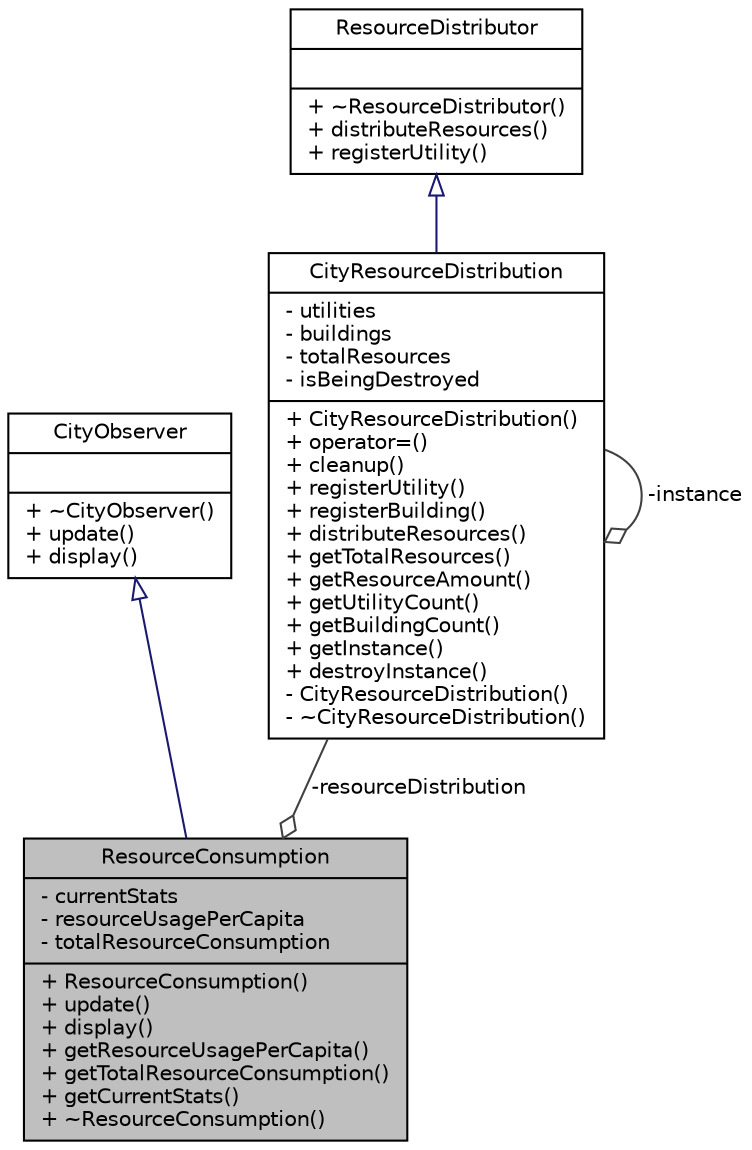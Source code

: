 digraph "ResourceConsumption"
{
 // LATEX_PDF_SIZE
  edge [fontname="Helvetica",fontsize="10",labelfontname="Helvetica",labelfontsize="10"];
  node [fontname="Helvetica",fontsize="10",shape=record];
  Node1 [label="{ResourceConsumption\n|- currentStats\l- resourceUsagePerCapita\l- totalResourceConsumption\l|+ ResourceConsumption()\l+ update()\l+ display()\l+ getResourceUsagePerCapita()\l+ getTotalResourceConsumption()\l+ getCurrentStats()\l+ ~ResourceConsumption()\l}",height=0.2,width=0.4,color="black", fillcolor="grey75", style="filled", fontcolor="black",tooltip="Monitors and manages resource consumption in the city simulation."];
  Node2 -> Node1 [dir="back",color="midnightblue",fontsize="10",style="solid",arrowtail="onormal",fontname="Helvetica"];
  Node2 [label="{CityObserver\n||+ ~CityObserver()\l+ update()\l+ display()\l}",height=0.2,width=0.4,color="black", fillcolor="white", style="filled",URL="$classCityObserver.html",tooltip="Abstract base class for city statistics observers."];
  Node3 -> Node1 [color="grey25",fontsize="10",style="solid",label=" -resourceDistribution" ,arrowhead="odiamond",fontname="Helvetica"];
  Node3 [label="{CityResourceDistribution\n|- utilities\l- buildings\l- totalResources\l- isBeingDestroyed\l|+ CityResourceDistribution()\l+ operator=()\l+ cleanup()\l+ registerUtility()\l+ registerBuilding()\l+ distributeResources()\l+ getTotalResources()\l+ getResourceAmount()\l+ getUtilityCount()\l+ getBuildingCount()\l+ getInstance()\l+ destroyInstance()\l- CityResourceDistribution()\l- ~CityResourceDistribution()\l}",height=0.2,width=0.4,color="black", fillcolor="white", style="filled",URL="$classCityResourceDistribution.html",tooltip="Singleton class managing resource distribution across the city."];
  Node4 -> Node3 [dir="back",color="midnightblue",fontsize="10",style="solid",arrowtail="onormal",fontname="Helvetica"];
  Node4 [label="{ResourceDistributor\n||+ ~ResourceDistributor()\l+ distributeResources()\l+ registerUtility()\l}",height=0.2,width=0.4,color="black", fillcolor="white", style="filled",URL="$classResourceDistributor.html",tooltip="Abstract interface for resource distribution."];
  Node3 -> Node3 [color="grey25",fontsize="10",style="solid",label=" -instance" ,arrowhead="odiamond",fontname="Helvetica"];
}
